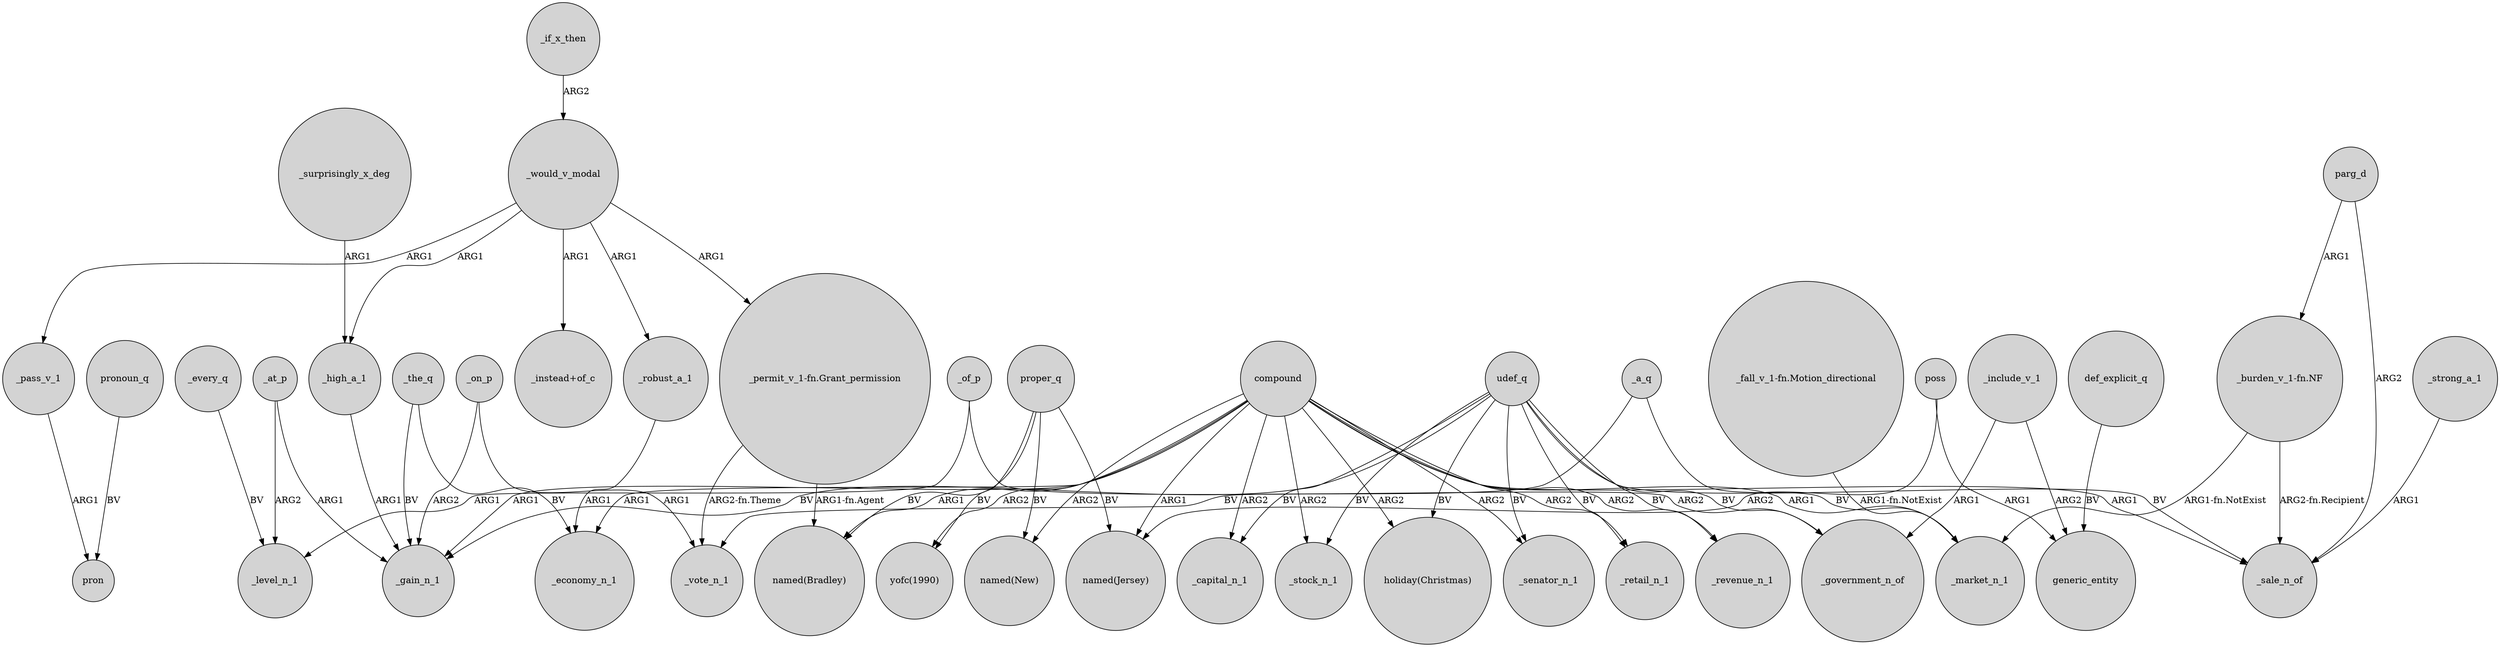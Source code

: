 digraph {
	node [shape=circle style=filled]
	_of_p -> _government_n_of [label=ARG2]
	compound -> "yofc(1990)" [label=ARG2]
	udef_q -> _senator_n_1 [label=BV]
	poss -> generic_entity [label=ARG1]
	_would_v_modal -> _pass_v_1 [label=ARG1]
	compound -> _capital_n_1 [label=ARG2]
	compound -> "named(New)" [label=ARG2]
	"_burden_v_1-fn.NF" -> _sale_n_of [label="ARG2-fn.Recipient"]
	"_permit_v_1-fn.Grant_permission" -> _vote_n_1 [label="ARG2-fn.Theme"]
	udef_q -> _government_n_of [label=BV]
	udef_q -> _gain_n_1 [label=BV]
	proper_q -> "named(New)" [label=BV]
	_include_v_1 -> _government_n_of [label=ARG1]
	_on_p -> _vote_n_1 [label=ARG1]
	_robust_a_1 -> _economy_n_1 [label=ARG1]
	_strong_a_1 -> _sale_n_of [label=ARG1]
	_every_q -> _level_n_1 [label=BV]
	_high_a_1 -> _gain_n_1 [label=ARG1]
	_on_p -> _gain_n_1 [label=ARG2]
	compound -> _retail_n_1 [label=ARG2]
	_would_v_modal -> "_instead+of_c" [label=ARG1]
	_the_q -> _economy_n_1 [label=BV]
	def_explicit_q -> generic_entity [label=BV]
	_if_x_then -> _would_v_modal [label=ARG2]
	"_burden_v_1-fn.NF" -> _market_n_1 [label="ARG1-fn.NotExist"]
	compound -> "named(Bradley)" [label=ARG1]
	proper_q -> "yofc(1990)" [label=BV]
	_include_v_1 -> generic_entity [label=ARG2]
	parg_d -> "_burden_v_1-fn.NF" [label=ARG1]
	_the_q -> _gain_n_1 [label=BV]
	compound -> _revenue_n_1 [label=ARG2]
	proper_q -> "named(Bradley)" [label=BV]
	compound -> _stock_n_1 [label=ARG2]
	pronoun_q -> pron [label=BV]
	"_permit_v_1-fn.Grant_permission" -> "named(Bradley)" [label="ARG1-fn.Agent"]
	udef_q -> _revenue_n_1 [label=BV]
	udef_q -> _stock_n_1 [label=BV]
	"_fall_v_1-fn.Motion_directional" -> _market_n_1 [label="ARG1-fn.NotExist"]
	poss -> "named(Jersey)" [label=ARG2]
	compound -> "named(Jersey)" [label=ARG1]
	parg_d -> _sale_n_of [label=ARG2]
	compound -> _senator_n_1 [label=ARG2]
	_of_p -> _level_n_1 [label=ARG1]
	_would_v_modal -> _robust_a_1 [label=ARG1]
	proper_q -> "named(Jersey)" [label=BV]
	udef_q -> "holiday(Christmas)" [label=BV]
	_would_v_modal -> "_permit_v_1-fn.Grant_permission" [label=ARG1]
	udef_q -> _sale_n_of [label=BV]
	_a_q -> _vote_n_1 [label=BV]
	compound -> _gain_n_1 [label=ARG1]
	_a_q -> _market_n_1 [label=BV]
	compound -> _economy_n_1 [label=ARG1]
	_at_p -> _level_n_1 [label=ARG2]
	_at_p -> _gain_n_1 [label=ARG1]
	udef_q -> _retail_n_1 [label=BV]
	compound -> "holiday(Christmas)" [label=ARG2]
	_pass_v_1 -> pron [label=ARG1]
	compound -> _market_n_1 [label=ARG1]
	_surprisingly_x_deg -> _high_a_1 [label=ARG1]
	compound -> _sale_n_of [label=ARG1]
	udef_q -> _capital_n_1 [label=BV]
	_would_v_modal -> _high_a_1 [label=ARG1]
}
